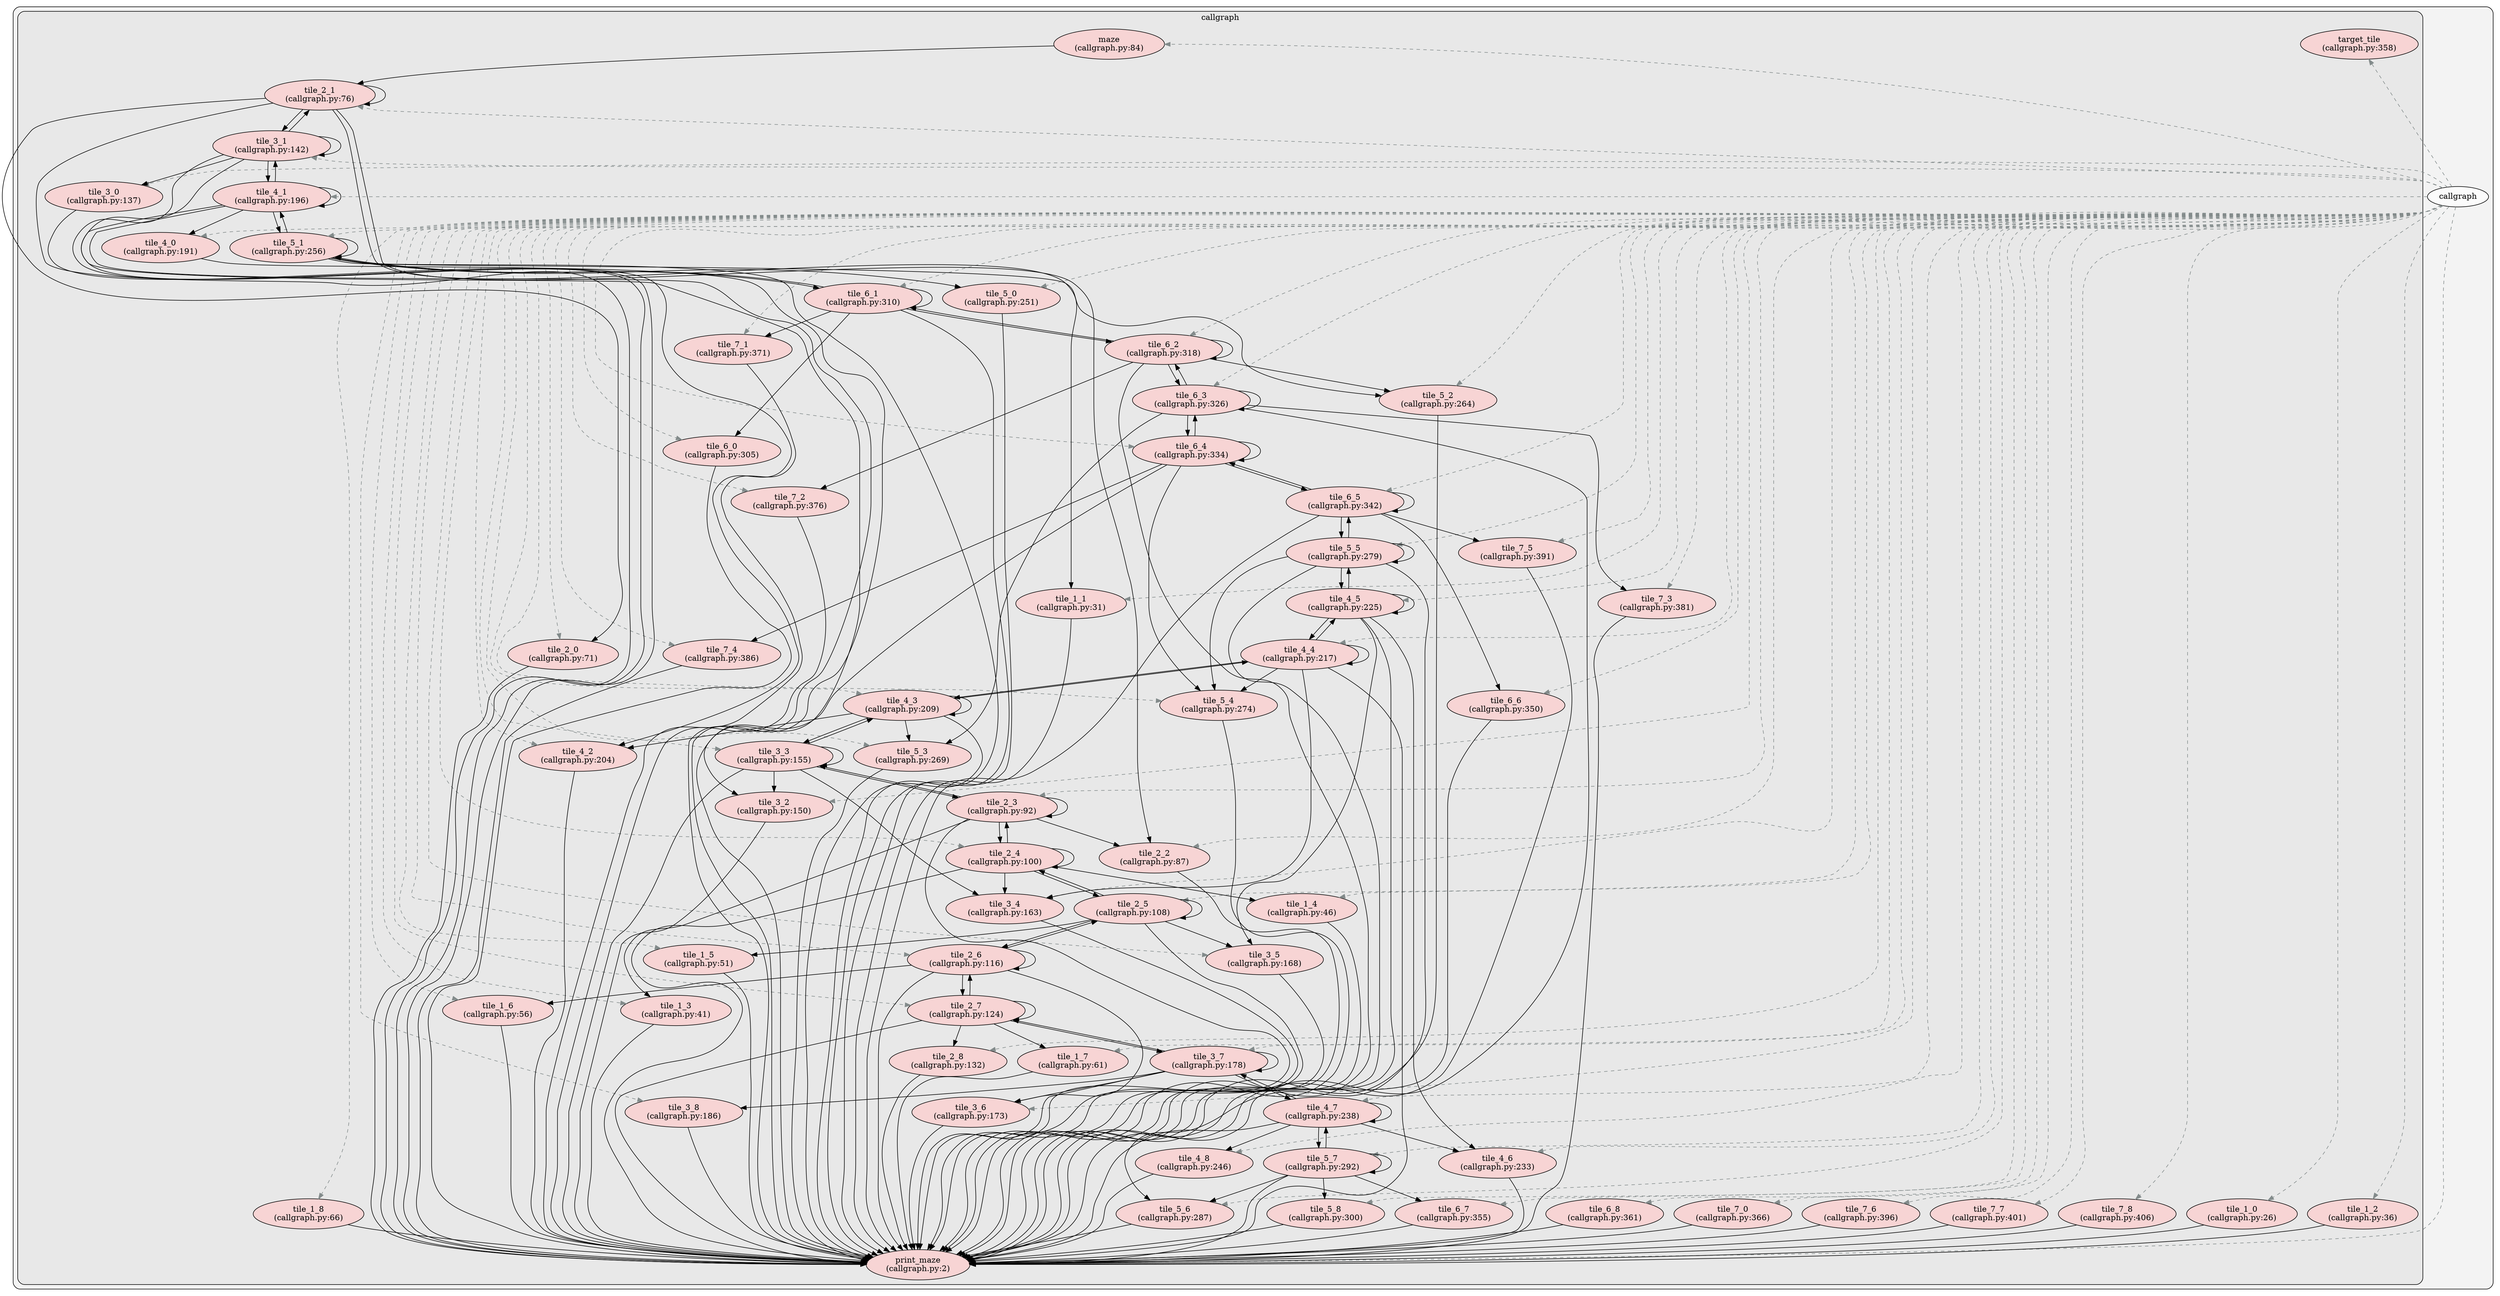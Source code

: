 digraph G {
    graph [rankdir=TB, clusterrank="local"];
    subgraph cluster_G {

        graph [style="filled,rounded",fillcolor="#80808018", label=""];
        callgraphX [label="callgraph", style="filled", fillcolor="#ffffffb2", fontcolor="#000000", group="0"];
        subgraph cluster_callgraphX {

            graph [style="filled,rounded",fillcolor="#80808018", label="callgraph"];
            callgraphX__maze [label="maze\n(callgraph.py:84)", style="filled", fillcolor="#feccccb2", fontcolor="#000000", group="0"];
        }
        subgraph cluster_callgraphX {

            graph [style="filled,rounded",fillcolor="#80808018", label="callgraph"];
            callgraphX__print_maze [label="print_maze\n(callgraph.py:2)", style="filled", fillcolor="#feccccb2", fontcolor="#000000", group="0"];
        }
        subgraph cluster_callgraphX {

            graph [style="filled,rounded",fillcolor="#80808018", label="callgraph"];
            callgraphX__target_tile [label="target_tile\n(callgraph.py:358)", style="filled", fillcolor="#feccccb2", fontcolor="#000000", group="0"];
        }
        subgraph cluster_callgraphX {

            graph [style="filled,rounded",fillcolor="#80808018", label="callgraph"];
            callgraphX__tile_1_0 [label="tile_1_0\n(callgraph.py:26)", style="filled", fillcolor="#feccccb2", fontcolor="#000000", group="0"];
        }
        subgraph cluster_callgraphX {

            graph [style="filled,rounded",fillcolor="#80808018", label="callgraph"];
            callgraphX__tile_1_1 [label="tile_1_1\n(callgraph.py:31)", style="filled", fillcolor="#feccccb2", fontcolor="#000000", group="0"];
        }
        subgraph cluster_callgraphX {

            graph [style="filled,rounded",fillcolor="#80808018", label="callgraph"];
            callgraphX__tile_1_2 [label="tile_1_2\n(callgraph.py:36)", style="filled", fillcolor="#feccccb2", fontcolor="#000000", group="0"];
        }
        subgraph cluster_callgraphX {

            graph [style="filled,rounded",fillcolor="#80808018", label="callgraph"];
            callgraphX__tile_1_3 [label="tile_1_3\n(callgraph.py:41)", style="filled", fillcolor="#feccccb2", fontcolor="#000000", group="0"];
        }
        subgraph cluster_callgraphX {

            graph [style="filled,rounded",fillcolor="#80808018", label="callgraph"];
            callgraphX__tile_1_4 [label="tile_1_4\n(callgraph.py:46)", style="filled", fillcolor="#feccccb2", fontcolor="#000000", group="0"];
        }
        subgraph cluster_callgraphX {

            graph [style="filled,rounded",fillcolor="#80808018", label="callgraph"];
            callgraphX__tile_1_5 [label="tile_1_5\n(callgraph.py:51)", style="filled", fillcolor="#feccccb2", fontcolor="#000000", group="0"];
        }
        subgraph cluster_callgraphX {

            graph [style="filled,rounded",fillcolor="#80808018", label="callgraph"];
            callgraphX__tile_1_6 [label="tile_1_6\n(callgraph.py:56)", style="filled", fillcolor="#feccccb2", fontcolor="#000000", group="0"];
        }
        subgraph cluster_callgraphX {

            graph [style="filled,rounded",fillcolor="#80808018", label="callgraph"];
            callgraphX__tile_1_7 [label="tile_1_7\n(callgraph.py:61)", style="filled", fillcolor="#feccccb2", fontcolor="#000000", group="0"];
        }
        subgraph cluster_callgraphX {

            graph [style="filled,rounded",fillcolor="#80808018", label="callgraph"];
            callgraphX__tile_1_8 [label="tile_1_8\n(callgraph.py:66)", style="filled", fillcolor="#feccccb2", fontcolor="#000000", group="0"];
        }
        subgraph cluster_callgraphX {

            graph [style="filled,rounded",fillcolor="#80808018", label="callgraph"];
            callgraphX__tile_2_0 [label="tile_2_0\n(callgraph.py:71)", style="filled", fillcolor="#feccccb2", fontcolor="#000000", group="0"];
        }
        subgraph cluster_callgraphX {

            graph [style="filled,rounded",fillcolor="#80808018", label="callgraph"];
            callgraphX__tile_2_1 [label="tile_2_1\n(callgraph.py:76)", style="filled", fillcolor="#feccccb2", fontcolor="#000000", group="0"];
        }
        subgraph cluster_callgraphX {

            graph [style="filled,rounded",fillcolor="#80808018", label="callgraph"];
            callgraphX__tile_2_2 [label="tile_2_2\n(callgraph.py:87)", style="filled", fillcolor="#feccccb2", fontcolor="#000000", group="0"];
        }
        subgraph cluster_callgraphX {

            graph [style="filled,rounded",fillcolor="#80808018", label="callgraph"];
            callgraphX__tile_2_3 [label="tile_2_3\n(callgraph.py:92)", style="filled", fillcolor="#feccccb2", fontcolor="#000000", group="0"];
        }
        subgraph cluster_callgraphX {

            graph [style="filled,rounded",fillcolor="#80808018", label="callgraph"];
            callgraphX__tile_2_4 [label="tile_2_4\n(callgraph.py:100)", style="filled", fillcolor="#feccccb2", fontcolor="#000000", group="0"];
        }
        subgraph cluster_callgraphX {

            graph [style="filled,rounded",fillcolor="#80808018", label="callgraph"];
            callgraphX__tile_2_5 [label="tile_2_5\n(callgraph.py:108)", style="filled", fillcolor="#feccccb2", fontcolor="#000000", group="0"];
        }
        subgraph cluster_callgraphX {

            graph [style="filled,rounded",fillcolor="#80808018", label="callgraph"];
            callgraphX__tile_2_6 [label="tile_2_6\n(callgraph.py:116)", style="filled", fillcolor="#feccccb2", fontcolor="#000000", group="0"];
        }
        subgraph cluster_callgraphX {

            graph [style="filled,rounded",fillcolor="#80808018", label="callgraph"];
            callgraphX__tile_2_7 [label="tile_2_7\n(callgraph.py:124)", style="filled", fillcolor="#feccccb2", fontcolor="#000000", group="0"];
        }
        subgraph cluster_callgraphX {

            graph [style="filled,rounded",fillcolor="#80808018", label="callgraph"];
            callgraphX__tile_2_8 [label="tile_2_8\n(callgraph.py:132)", style="filled", fillcolor="#feccccb2", fontcolor="#000000", group="0"];
        }
        subgraph cluster_callgraphX {

            graph [style="filled,rounded",fillcolor="#80808018", label="callgraph"];
            callgraphX__tile_3_0 [label="tile_3_0\n(callgraph.py:137)", style="filled", fillcolor="#feccccb2", fontcolor="#000000", group="0"];
        }
        subgraph cluster_callgraphX {

            graph [style="filled,rounded",fillcolor="#80808018", label="callgraph"];
            callgraphX__tile_3_1 [label="tile_3_1\n(callgraph.py:142)", style="filled", fillcolor="#feccccb2", fontcolor="#000000", group="0"];
        }
        subgraph cluster_callgraphX {

            graph [style="filled,rounded",fillcolor="#80808018", label="callgraph"];
            callgraphX__tile_3_2 [label="tile_3_2\n(callgraph.py:150)", style="filled", fillcolor="#feccccb2", fontcolor="#000000", group="0"];
        }
        subgraph cluster_callgraphX {

            graph [style="filled,rounded",fillcolor="#80808018", label="callgraph"];
            callgraphX__tile_3_3 [label="tile_3_3\n(callgraph.py:155)", style="filled", fillcolor="#feccccb2", fontcolor="#000000", group="0"];
        }
        subgraph cluster_callgraphX {

            graph [style="filled,rounded",fillcolor="#80808018", label="callgraph"];
            callgraphX__tile_3_4 [label="tile_3_4\n(callgraph.py:163)", style="filled", fillcolor="#feccccb2", fontcolor="#000000", group="0"];
        }
        subgraph cluster_callgraphX {

            graph [style="filled,rounded",fillcolor="#80808018", label="callgraph"];
            callgraphX__tile_3_5 [label="tile_3_5\n(callgraph.py:168)", style="filled", fillcolor="#feccccb2", fontcolor="#000000", group="0"];
        }
        subgraph cluster_callgraphX {

            graph [style="filled,rounded",fillcolor="#80808018", label="callgraph"];
            callgraphX__tile_3_6 [label="tile_3_6\n(callgraph.py:173)", style="filled", fillcolor="#feccccb2", fontcolor="#000000", group="0"];
        }
        subgraph cluster_callgraphX {

            graph [style="filled,rounded",fillcolor="#80808018", label="callgraph"];
            callgraphX__tile_3_7 [label="tile_3_7\n(callgraph.py:178)", style="filled", fillcolor="#feccccb2", fontcolor="#000000", group="0"];
        }
        subgraph cluster_callgraphX {

            graph [style="filled,rounded",fillcolor="#80808018", label="callgraph"];
            callgraphX__tile_3_8 [label="tile_3_8\n(callgraph.py:186)", style="filled", fillcolor="#feccccb2", fontcolor="#000000", group="0"];
        }
        subgraph cluster_callgraphX {

            graph [style="filled,rounded",fillcolor="#80808018", label="callgraph"];
            callgraphX__tile_4_0 [label="tile_4_0\n(callgraph.py:191)", style="filled", fillcolor="#feccccb2", fontcolor="#000000", group="0"];
        }
        subgraph cluster_callgraphX {

            graph [style="filled,rounded",fillcolor="#80808018", label="callgraph"];
            callgraphX__tile_4_1 [label="tile_4_1\n(callgraph.py:196)", style="filled", fillcolor="#feccccb2", fontcolor="#000000", group="0"];
        }
        subgraph cluster_callgraphX {

            graph [style="filled,rounded",fillcolor="#80808018", label="callgraph"];
            callgraphX__tile_4_2 [label="tile_4_2\n(callgraph.py:204)", style="filled", fillcolor="#feccccb2", fontcolor="#000000", group="0"];
        }
        subgraph cluster_callgraphX {

            graph [style="filled,rounded",fillcolor="#80808018", label="callgraph"];
            callgraphX__tile_4_3 [label="tile_4_3\n(callgraph.py:209)", style="filled", fillcolor="#feccccb2", fontcolor="#000000", group="0"];
        }
        subgraph cluster_callgraphX {

            graph [style="filled,rounded",fillcolor="#80808018", label="callgraph"];
            callgraphX__tile_4_4 [label="tile_4_4\n(callgraph.py:217)", style="filled", fillcolor="#feccccb2", fontcolor="#000000", group="0"];
        }
        subgraph cluster_callgraphX {

            graph [style="filled,rounded",fillcolor="#80808018", label="callgraph"];
            callgraphX__tile_4_5 [label="tile_4_5\n(callgraph.py:225)", style="filled", fillcolor="#feccccb2", fontcolor="#000000", group="0"];
        }
        subgraph cluster_callgraphX {

            graph [style="filled,rounded",fillcolor="#80808018", label="callgraph"];
            callgraphX__tile_4_6 [label="tile_4_6\n(callgraph.py:233)", style="filled", fillcolor="#feccccb2", fontcolor="#000000", group="0"];
        }
        subgraph cluster_callgraphX {

            graph [style="filled,rounded",fillcolor="#80808018", label="callgraph"];
            callgraphX__tile_4_7 [label="tile_4_7\n(callgraph.py:238)", style="filled", fillcolor="#feccccb2", fontcolor="#000000", group="0"];
        }
        subgraph cluster_callgraphX {

            graph [style="filled,rounded",fillcolor="#80808018", label="callgraph"];
            callgraphX__tile_4_8 [label="tile_4_8\n(callgraph.py:246)", style="filled", fillcolor="#feccccb2", fontcolor="#000000", group="0"];
        }
        subgraph cluster_callgraphX {

            graph [style="filled,rounded",fillcolor="#80808018", label="callgraph"];
            callgraphX__tile_5_0 [label="tile_5_0\n(callgraph.py:251)", style="filled", fillcolor="#feccccb2", fontcolor="#000000", group="0"];
        }
        subgraph cluster_callgraphX {

            graph [style="filled,rounded",fillcolor="#80808018", label="callgraph"];
            callgraphX__tile_5_1 [label="tile_5_1\n(callgraph.py:256)", style="filled", fillcolor="#feccccb2", fontcolor="#000000", group="0"];
        }
        subgraph cluster_callgraphX {

            graph [style="filled,rounded",fillcolor="#80808018", label="callgraph"];
            callgraphX__tile_5_2 [label="tile_5_2\n(callgraph.py:264)", style="filled", fillcolor="#feccccb2", fontcolor="#000000", group="0"];
        }
        subgraph cluster_callgraphX {

            graph [style="filled,rounded",fillcolor="#80808018", label="callgraph"];
            callgraphX__tile_5_3 [label="tile_5_3\n(callgraph.py:269)", style="filled", fillcolor="#feccccb2", fontcolor="#000000", group="0"];
        }
        subgraph cluster_callgraphX {

            graph [style="filled,rounded",fillcolor="#80808018", label="callgraph"];
            callgraphX__tile_5_4 [label="tile_5_4\n(callgraph.py:274)", style="filled", fillcolor="#feccccb2", fontcolor="#000000", group="0"];
        }
        subgraph cluster_callgraphX {

            graph [style="filled,rounded",fillcolor="#80808018", label="callgraph"];
            callgraphX__tile_5_5 [label="tile_5_5\n(callgraph.py:279)", style="filled", fillcolor="#feccccb2", fontcolor="#000000", group="0"];
        }
        subgraph cluster_callgraphX {

            graph [style="filled,rounded",fillcolor="#80808018", label="callgraph"];
            callgraphX__tile_5_6 [label="tile_5_6\n(callgraph.py:287)", style="filled", fillcolor="#feccccb2", fontcolor="#000000", group="0"];
        }
        subgraph cluster_callgraphX {

            graph [style="filled,rounded",fillcolor="#80808018", label="callgraph"];
            callgraphX__tile_5_7 [label="tile_5_7\n(callgraph.py:292)", style="filled", fillcolor="#feccccb2", fontcolor="#000000", group="0"];
        }
        subgraph cluster_callgraphX {

            graph [style="filled,rounded",fillcolor="#80808018", label="callgraph"];
            callgraphX__tile_5_8 [label="tile_5_8\n(callgraph.py:300)", style="filled", fillcolor="#feccccb2", fontcolor="#000000", group="0"];
        }
        subgraph cluster_callgraphX {

            graph [style="filled,rounded",fillcolor="#80808018", label="callgraph"];
            callgraphX__tile_6_0 [label="tile_6_0\n(callgraph.py:305)", style="filled", fillcolor="#feccccb2", fontcolor="#000000", group="0"];
        }
        subgraph cluster_callgraphX {

            graph [style="filled,rounded",fillcolor="#80808018", label="callgraph"];
            callgraphX__tile_6_1 [label="tile_6_1\n(callgraph.py:310)", style="filled", fillcolor="#feccccb2", fontcolor="#000000", group="0"];
        }
        subgraph cluster_callgraphX {

            graph [style="filled,rounded",fillcolor="#80808018", label="callgraph"];
            callgraphX__tile_6_2 [label="tile_6_2\n(callgraph.py:318)", style="filled", fillcolor="#feccccb2", fontcolor="#000000", group="0"];
        }
        subgraph cluster_callgraphX {

            graph [style="filled,rounded",fillcolor="#80808018", label="callgraph"];
            callgraphX__tile_6_3 [label="tile_6_3\n(callgraph.py:326)", style="filled", fillcolor="#feccccb2", fontcolor="#000000", group="0"];
        }
        subgraph cluster_callgraphX {

            graph [style="filled,rounded",fillcolor="#80808018", label="callgraph"];
            callgraphX__tile_6_4 [label="tile_6_4\n(callgraph.py:334)", style="filled", fillcolor="#feccccb2", fontcolor="#000000", group="0"];
        }
        subgraph cluster_callgraphX {

            graph [style="filled,rounded",fillcolor="#80808018", label="callgraph"];
            callgraphX__tile_6_5 [label="tile_6_5\n(callgraph.py:342)", style="filled", fillcolor="#feccccb2", fontcolor="#000000", group="0"];
        }
        subgraph cluster_callgraphX {

            graph [style="filled,rounded",fillcolor="#80808018", label="callgraph"];
            callgraphX__tile_6_6 [label="tile_6_6\n(callgraph.py:350)", style="filled", fillcolor="#feccccb2", fontcolor="#000000", group="0"];
        }
        subgraph cluster_callgraphX {

            graph [style="filled,rounded",fillcolor="#80808018", label="callgraph"];
            callgraphX__tile_6_7 [label="tile_6_7\n(callgraph.py:355)", style="filled", fillcolor="#feccccb2", fontcolor="#000000", group="0"];
        }
        subgraph cluster_callgraphX {

            graph [style="filled,rounded",fillcolor="#80808018", label="callgraph"];
            callgraphX__tile_6_8 [label="tile_6_8\n(callgraph.py:361)", style="filled", fillcolor="#feccccb2", fontcolor="#000000", group="0"];
        }
        subgraph cluster_callgraphX {

            graph [style="filled,rounded",fillcolor="#80808018", label="callgraph"];
            callgraphX__tile_7_0 [label="tile_7_0\n(callgraph.py:366)", style="filled", fillcolor="#feccccb2", fontcolor="#000000", group="0"];
        }
        subgraph cluster_callgraphX {

            graph [style="filled,rounded",fillcolor="#80808018", label="callgraph"];
            callgraphX__tile_7_1 [label="tile_7_1\n(callgraph.py:371)", style="filled", fillcolor="#feccccb2", fontcolor="#000000", group="0"];
        }
        subgraph cluster_callgraphX {

            graph [style="filled,rounded",fillcolor="#80808018", label="callgraph"];
            callgraphX__tile_7_2 [label="tile_7_2\n(callgraph.py:376)", style="filled", fillcolor="#feccccb2", fontcolor="#000000", group="0"];
        }
        subgraph cluster_callgraphX {

            graph [style="filled,rounded",fillcolor="#80808018", label="callgraph"];
            callgraphX__tile_7_3 [label="tile_7_3\n(callgraph.py:381)", style="filled", fillcolor="#feccccb2", fontcolor="#000000", group="0"];
        }
        subgraph cluster_callgraphX {

            graph [style="filled,rounded",fillcolor="#80808018", label="callgraph"];
            callgraphX__tile_7_4 [label="tile_7_4\n(callgraph.py:386)", style="filled", fillcolor="#feccccb2", fontcolor="#000000", group="0"];
        }
        subgraph cluster_callgraphX {

            graph [style="filled,rounded",fillcolor="#80808018", label="callgraph"];
            callgraphX__tile_7_5 [label="tile_7_5\n(callgraph.py:391)", style="filled", fillcolor="#feccccb2", fontcolor="#000000", group="0"];
        }
        subgraph cluster_callgraphX {

            graph [style="filled,rounded",fillcolor="#80808018", label="callgraph"];
            callgraphX__tile_7_6 [label="tile_7_6\n(callgraph.py:396)", style="filled", fillcolor="#feccccb2", fontcolor="#000000", group="0"];
        }
        subgraph cluster_callgraphX {

            graph [style="filled,rounded",fillcolor="#80808018", label="callgraph"];
            callgraphX__tile_7_7 [label="tile_7_7\n(callgraph.py:401)", style="filled", fillcolor="#feccccb2", fontcolor="#000000", group="0"];
        }
        subgraph cluster_callgraphX {

            graph [style="filled,rounded",fillcolor="#80808018", label="callgraph"];
            callgraphX__tile_7_8 [label="tile_7_8\n(callgraph.py:406)", style="filled", fillcolor="#feccccb2", fontcolor="#000000", group="0"];
        }
    }
        callgraphX -> callgraphX__tile_7_0 [style="dashed", color="#838b8b"];
        callgraphX -> callgraphX__tile_5_6 [style="dashed", color="#838b8b"];
        callgraphX -> callgraphX__tile_7_1 [style="dashed", color="#838b8b"];
        callgraphX -> callgraphX__tile_1_8 [style="dashed", color="#838b8b"];
        callgraphX -> callgraphX__tile_3_7 [style="dashed", color="#838b8b"];
        callgraphX -> callgraphX__tile_2_0 [style="dashed", color="#838b8b"];
        callgraphX -> callgraphX__tile_3_6 [style="dashed", color="#838b8b"];
        callgraphX -> callgraphX__tile_5_7 [style="dashed", color="#838b8b"];
        callgraphX -> callgraphX__tile_7_2 [style="dashed", color="#838b8b"];
        callgraphX -> callgraphX__tile_2_1 [style="dashed", color="#838b8b"];
        callgraphX -> callgraphX__tile_5_8 [style="dashed", color="#838b8b"];
        callgraphX -> callgraphX__maze [style="dashed", color="#838b8b"];
        callgraphX -> callgraphX__tile_4_2 [style="dashed", color="#838b8b"];
        callgraphX -> callgraphX__tile_7_3 [style="dashed", color="#838b8b"];
        callgraphX -> callgraphX__tile_2_2 [style="dashed", color="#838b8b"];
        callgraphX -> callgraphX__tile_6_2 [style="dashed", color="#838b8b"];
        callgraphX -> callgraphX__tile_3_8 [style="dashed", color="#838b8b"];
        callgraphX -> callgraphX__tile_7_4 [style="dashed", color="#838b8b"];
        callgraphX -> callgraphX__tile_6_1 [style="dashed", color="#838b8b"];
        callgraphX -> callgraphX__tile_2_4 [style="dashed", color="#838b8b"];
        callgraphX -> callgraphX__tile_2_6 [style="dashed", color="#838b8b"];
        callgraphX -> callgraphX__tile_7_5 [style="dashed", color="#838b8b"];
        callgraphX -> callgraphX__tile_4_0 [style="dashed", color="#838b8b"];
        callgraphX -> callgraphX__tile_1_0 [style="dashed", color="#838b8b"];
        callgraphX -> callgraphX__tile_2_7 [style="dashed", color="#838b8b"];
        callgraphX -> callgraphX__tile_4_1 [style="dashed", color="#838b8b"];
        callgraphX -> callgraphX__tile_6_5 [style="dashed", color="#838b8b"];
        callgraphX -> callgraphX__tile_7_6 [style="dashed", color="#838b8b"];
        callgraphX -> callgraphX__tile_7_7 [style="dashed", color="#838b8b"];
        callgraphX -> callgraphX__print_maze [style="dashed", color="#838b8b"];
        callgraphX -> callgraphX__tile_4_5 [style="dashed", color="#838b8b"];
        callgraphX -> callgraphX__tile_6_3 [style="dashed", color="#838b8b"];
        callgraphX -> callgraphX__tile_7_8 [style="dashed", color="#838b8b"];
        callgraphX -> callgraphX__tile_2_8 [style="dashed", color="#838b8b"];
        callgraphX -> callgraphX__tile_3_0 [style="dashed", color="#838b8b"];
        callgraphX -> callgraphX__tile_4_3 [style="dashed", color="#838b8b"];
        callgraphX -> callgraphX__tile_1_1 [style="dashed", color="#838b8b"];
        callgraphX -> callgraphX__tile_6_4 [style="dashed", color="#838b8b"];
        callgraphX -> callgraphX__tile_4_4 [style="dashed", color="#838b8b"];
        callgraphX -> callgraphX__tile_1_3 [style="dashed", color="#838b8b"];
        callgraphX -> callgraphX__tile_6_6 [style="dashed", color="#838b8b"];
        callgraphX -> callgraphX__tile_3_1 [style="dashed", color="#838b8b"];
        callgraphX -> callgraphX__tile_5_2 [style="dashed", color="#838b8b"];
        callgraphX -> callgraphX__tile_4_7 [style="dashed", color="#838b8b"];
        callgraphX -> callgraphX__tile_6_7 [style="dashed", color="#838b8b"];
        callgraphX -> callgraphX__tile_1_2 [style="dashed", color="#838b8b"];
        callgraphX -> callgraphX__tile_4_6 [style="dashed", color="#838b8b"];
        callgraphX -> callgraphX__target_tile [style="dashed", color="#838b8b"];
        callgraphX -> callgraphX__tile_3_2 [style="dashed", color="#838b8b"];
        callgraphX -> callgraphX__tile_4_8 [style="dashed", color="#838b8b"];
        callgraphX -> callgraphX__tile_5_5 [style="dashed", color="#838b8b"];
        callgraphX -> callgraphX__tile_1_4 [style="dashed", color="#838b8b"];
        callgraphX -> callgraphX__tile_2_5 [style="dashed", color="#838b8b"];
        callgraphX -> callgraphX__tile_5_3 [style="dashed", color="#838b8b"];
        callgraphX -> callgraphX__tile_2_3 [style="dashed", color="#838b8b"];
        callgraphX -> callgraphX__tile_6_8 [style="dashed", color="#838b8b"];
        callgraphX -> callgraphX__tile_5_4 [style="dashed", color="#838b8b"];
        callgraphX -> callgraphX__tile_3_5 [style="dashed", color="#838b8b"];
        callgraphX -> callgraphX__tile_1_5 [style="dashed", color="#838b8b"];
        callgraphX -> callgraphX__tile_5_0 [style="dashed", color="#838b8b"];
        callgraphX -> callgraphX__tile_3_3 [style="dashed", color="#838b8b"];
        callgraphX -> callgraphX__tile_1_6 [style="dashed", color="#838b8b"];
        callgraphX -> callgraphX__tile_5_1 [style="dashed", color="#838b8b"];
        callgraphX -> callgraphX__tile_6_0 [style="dashed", color="#838b8b"];
        callgraphX -> callgraphX__tile_3_4 [style="dashed", color="#838b8b"];
        callgraphX -> callgraphX__tile_1_7 [style="dashed", color="#838b8b"];
        callgraphX__tile_1_0 -> callgraphX__print_maze [style="solid", color="#000000"];
        callgraphX__tile_1_1 -> callgraphX__print_maze [style="solid", color="#000000"];
        callgraphX__tile_1_2 -> callgraphX__print_maze [style="solid", color="#000000"];
        callgraphX__tile_1_3 -> callgraphX__print_maze [style="solid", color="#000000"];
        callgraphX__tile_1_4 -> callgraphX__print_maze [style="solid", color="#000000"];
        callgraphX__tile_1_5 -> callgraphX__print_maze [style="solid", color="#000000"];
        callgraphX__tile_1_6 -> callgraphX__print_maze [style="solid", color="#000000"];
        callgraphX__tile_1_7 -> callgraphX__print_maze [style="solid", color="#000000"];
        callgraphX__tile_1_8 -> callgraphX__print_maze [style="solid", color="#000000"];
        callgraphX__tile_2_0 -> callgraphX__print_maze [style="solid", color="#000000"];
        callgraphX__tile_2_1 -> callgraphX__tile_1_1 [style="solid", color="#000000"];
        callgraphX__tile_2_1 -> callgraphX__tile_2_0 [style="solid", color="#000000"];
        callgraphX__tile_2_1 -> callgraphX__tile_3_1 [style="solid", color="#000000"];
        callgraphX__tile_2_1 -> callgraphX__tile_2_1 [style="solid", color="#000000"];
        callgraphX__tile_2_1 -> callgraphX__print_maze [style="solid", color="#000000"];
        callgraphX__tile_2_1 -> callgraphX__tile_2_2 [style="solid", color="#000000"];
        callgraphX__maze -> callgraphX__tile_2_1 [style="solid", color="#000000"];
        callgraphX__tile_2_2 -> callgraphX__print_maze [style="solid", color="#000000"];
        callgraphX__tile_2_3 -> callgraphX__tile_2_4 [style="solid", color="#000000"];
        callgraphX__tile_2_3 -> callgraphX__tile_1_3 [style="solid", color="#000000"];
        callgraphX__tile_2_3 -> callgraphX__tile_2_3 [style="solid", color="#000000"];
        callgraphX__tile_2_3 -> callgraphX__tile_3_3 [style="solid", color="#000000"];
        callgraphX__tile_2_3 -> callgraphX__print_maze [style="solid", color="#000000"];
        callgraphX__tile_2_3 -> callgraphX__tile_2_2 [style="solid", color="#000000"];
        callgraphX__tile_2_4 -> callgraphX__tile_2_4 [style="solid", color="#000000"];
        callgraphX__tile_2_4 -> callgraphX__tile_1_4 [style="solid", color="#000000"];
        callgraphX__tile_2_4 -> callgraphX__tile_2_5 [style="solid", color="#000000"];
        callgraphX__tile_2_4 -> callgraphX__tile_2_3 [style="solid", color="#000000"];
        callgraphX__tile_2_4 -> callgraphX__print_maze [style="solid", color="#000000"];
        callgraphX__tile_2_4 -> callgraphX__tile_3_4 [style="solid", color="#000000"];
        callgraphX__tile_2_5 -> callgraphX__tile_2_4 [style="solid", color="#000000"];
        callgraphX__tile_2_5 -> callgraphX__tile_2_6 [style="solid", color="#000000"];
        callgraphX__tile_2_5 -> callgraphX__tile_2_5 [style="solid", color="#000000"];
        callgraphX__tile_2_5 -> callgraphX__tile_3_5 [style="solid", color="#000000"];
        callgraphX__tile_2_5 -> callgraphX__tile_1_5 [style="solid", color="#000000"];
        callgraphX__tile_2_5 -> callgraphX__print_maze [style="solid", color="#000000"];
        callgraphX__tile_2_6 -> callgraphX__tile_2_6 [style="solid", color="#000000"];
        callgraphX__tile_2_6 -> callgraphX__tile_2_5 [style="solid", color="#000000"];
        callgraphX__tile_2_6 -> callgraphX__tile_2_7 [style="solid", color="#000000"];
        callgraphX__tile_2_6 -> callgraphX__tile_3_6 [style="solid", color="#000000"];
        callgraphX__tile_2_6 -> callgraphX__print_maze [style="solid", color="#000000"];
        callgraphX__tile_2_6 -> callgraphX__tile_1_6 [style="solid", color="#000000"];
        callgraphX__tile_2_7 -> callgraphX__tile_2_6 [style="solid", color="#000000"];
        callgraphX__tile_2_7 -> callgraphX__tile_3_7 [style="solid", color="#000000"];
        callgraphX__tile_2_7 -> callgraphX__tile_2_7 [style="solid", color="#000000"];
        callgraphX__tile_2_7 -> callgraphX__print_maze [style="solid", color="#000000"];
        callgraphX__tile_2_7 -> callgraphX__tile_2_8 [style="solid", color="#000000"];
        callgraphX__tile_2_7 -> callgraphX__tile_1_7 [style="solid", color="#000000"];
        callgraphX__tile_2_8 -> callgraphX__print_maze [style="solid", color="#000000"];
        callgraphX__tile_3_0 -> callgraphX__print_maze [style="solid", color="#000000"];
        callgraphX__tile_3_1 -> callgraphX__tile_3_0 [style="solid", color="#000000"];
        callgraphX__tile_3_1 -> callgraphX__tile_3_2 [style="solid", color="#000000"];
        callgraphX__tile_3_1 -> callgraphX__tile_3_1 [style="solid", color="#000000"];
        callgraphX__tile_3_1 -> callgraphX__tile_4_1 [style="solid", color="#000000"];
        callgraphX__tile_3_1 -> callgraphX__tile_2_1 [style="solid", color="#000000"];
        callgraphX__tile_3_1 -> callgraphX__print_maze [style="solid", color="#000000"];
        callgraphX__tile_3_2 -> callgraphX__print_maze [style="solid", color="#000000"];
        callgraphX__tile_3_3 -> callgraphX__tile_3_2 [style="solid", color="#000000"];
        callgraphX__tile_3_3 -> callgraphX__tile_4_3 [style="solid", color="#000000"];
        callgraphX__tile_3_3 -> callgraphX__tile_2_3 [style="solid", color="#000000"];
        callgraphX__tile_3_3 -> callgraphX__tile_3_3 [style="solid", color="#000000"];
        callgraphX__tile_3_3 -> callgraphX__print_maze [style="solid", color="#000000"];
        callgraphX__tile_3_3 -> callgraphX__tile_3_4 [style="solid", color="#000000"];
        callgraphX__tile_3_4 -> callgraphX__print_maze [style="solid", color="#000000"];
        callgraphX__tile_3_5 -> callgraphX__print_maze [style="solid", color="#000000"];
        callgraphX__tile_3_6 -> callgraphX__print_maze [style="solid", color="#000000"];
        callgraphX__tile_3_7 -> callgraphX__tile_3_8 [style="solid", color="#000000"];
        callgraphX__tile_3_7 -> callgraphX__tile_3_7 [style="solid", color="#000000"];
        callgraphX__tile_3_7 -> callgraphX__tile_3_6 [style="solid", color="#000000"];
        callgraphX__tile_3_7 -> callgraphX__tile_2_7 [style="solid", color="#000000"];
        callgraphX__tile_3_7 -> callgraphX__tile_4_7 [style="solid", color="#000000"];
        callgraphX__tile_3_7 -> callgraphX__print_maze [style="solid", color="#000000"];
        callgraphX__tile_3_8 -> callgraphX__print_maze [style="solid", color="#000000"];
        callgraphX__tile_4_0 -> callgraphX__print_maze [style="solid", color="#000000"];
        callgraphX__tile_4_1 -> callgraphX__tile_5_1 [style="solid", color="#000000"];
        callgraphX__tile_4_1 -> callgraphX__tile_4_0 [style="solid", color="#000000"];
        callgraphX__tile_4_1 -> callgraphX__tile_3_1 [style="solid", color="#000000"];
        callgraphX__tile_4_1 -> callgraphX__tile_4_1 [style="solid", color="#000000"];
        callgraphX__tile_4_1 -> callgraphX__print_maze [style="solid", color="#000000"];
        callgraphX__tile_4_1 -> callgraphX__tile_4_2 [style="solid", color="#000000"];
        callgraphX__tile_4_2 -> callgraphX__print_maze [style="solid", color="#000000"];
        callgraphX__tile_4_3 -> callgraphX__tile_4_3 [style="solid", color="#000000"];
        callgraphX__tile_4_3 -> callgraphX__tile_4_4 [style="solid", color="#000000"];
        callgraphX__tile_4_3 -> callgraphX__tile_5_3 [style="solid", color="#000000"];
        callgraphX__tile_4_3 -> callgraphX__tile_3_3 [style="solid", color="#000000"];
        callgraphX__tile_4_3 -> callgraphX__print_maze [style="solid", color="#000000"];
        callgraphX__tile_4_3 -> callgraphX__tile_4_2 [style="solid", color="#000000"];
        callgraphX__tile_4_4 -> callgraphX__tile_4_3 [style="solid", color="#000000"];
        callgraphX__tile_4_4 -> callgraphX__tile_4_4 [style="solid", color="#000000"];
        callgraphX__tile_4_4 -> callgraphX__tile_5_4 [style="solid", color="#000000"];
        callgraphX__tile_4_4 -> callgraphX__print_maze [style="solid", color="#000000"];
        callgraphX__tile_4_4 -> callgraphX__tile_4_5 [style="solid", color="#000000"];
        callgraphX__tile_4_4 -> callgraphX__tile_3_4 [style="solid", color="#000000"];
        callgraphX__tile_4_5 -> callgraphX__tile_5_5 [style="solid", color="#000000"];
        callgraphX__tile_4_5 -> callgraphX__tile_4_4 [style="solid", color="#000000"];
        callgraphX__tile_4_5 -> callgraphX__tile_3_5 [style="solid", color="#000000"];
        callgraphX__tile_4_5 -> callgraphX__tile_4_6 [style="solid", color="#000000"];
        callgraphX__tile_4_5 -> callgraphX__print_maze [style="solid", color="#000000"];
        callgraphX__tile_4_5 -> callgraphX__tile_4_5 [style="solid", color="#000000"];
        callgraphX__tile_4_6 -> callgraphX__print_maze [style="solid", color="#000000"];
        callgraphX__tile_4_7 -> callgraphX__tile_4_8 [style="solid", color="#000000"];
        callgraphX__tile_4_7 -> callgraphX__print_maze [style="solid", color="#000000"];
        callgraphX__tile_4_7 -> callgraphX__tile_3_7 [style="solid", color="#000000"];
        callgraphX__tile_4_7 -> callgraphX__tile_5_7 [style="solid", color="#000000"];
        callgraphX__tile_4_7 -> callgraphX__tile_4_7 [style="solid", color="#000000"];
        callgraphX__tile_4_7 -> callgraphX__tile_4_6 [style="solid", color="#000000"];
        callgraphX__tile_4_8 -> callgraphX__print_maze [style="solid", color="#000000"];
        callgraphX__tile_5_0 -> callgraphX__print_maze [style="solid", color="#000000"];
        callgraphX__tile_5_1 -> callgraphX__tile_6_1 [style="solid", color="#000000"];
        callgraphX__tile_5_1 -> callgraphX__tile_4_1 [style="solid", color="#000000"];
        callgraphX__tile_5_1 -> callgraphX__tile_5_2 [style="solid", color="#000000"];
        callgraphX__tile_5_1 -> callgraphX__tile_5_0 [style="solid", color="#000000"];
        callgraphX__tile_5_1 -> callgraphX__print_maze [style="solid", color="#000000"];
        callgraphX__tile_5_1 -> callgraphX__tile_5_1 [style="solid", color="#000000"];
        callgraphX__tile_5_2 -> callgraphX__print_maze [style="solid", color="#000000"];
        callgraphX__tile_5_3 -> callgraphX__print_maze [style="solid", color="#000000"];
        callgraphX__tile_5_4 -> callgraphX__print_maze [style="solid", color="#000000"];
        callgraphX__tile_5_5 -> callgraphX__tile_5_6 [style="solid", color="#000000"];
        callgraphX__tile_5_5 -> callgraphX__tile_5_5 [style="solid", color="#000000"];
        callgraphX__tile_5_5 -> callgraphX__tile_6_5 [style="solid", color="#000000"];
        callgraphX__tile_5_5 -> callgraphX__tile_5_4 [style="solid", color="#000000"];
        callgraphX__tile_5_5 -> callgraphX__print_maze [style="solid", color="#000000"];
        callgraphX__tile_5_5 -> callgraphX__tile_4_5 [style="solid", color="#000000"];
        callgraphX__tile_5_6 -> callgraphX__print_maze [style="solid", color="#000000"];
        callgraphX__tile_5_7 -> callgraphX__tile_5_6 [style="solid", color="#000000"];
        callgraphX__tile_5_7 -> callgraphX__tile_5_7 [style="solid", color="#000000"];
        callgraphX__tile_5_7 -> callgraphX__tile_4_7 [style="solid", color="#000000"];
        callgraphX__tile_5_7 -> callgraphX__tile_5_8 [style="solid", color="#000000"];
        callgraphX__tile_5_7 -> callgraphX__tile_6_7 [style="solid", color="#000000"];
        callgraphX__tile_5_7 -> callgraphX__print_maze [style="solid", color="#000000"];
        callgraphX__tile_5_8 -> callgraphX__print_maze [style="solid", color="#000000"];
        callgraphX__tile_6_0 -> callgraphX__print_maze [style="solid", color="#000000"];
        callgraphX__tile_6_1 -> callgraphX__tile_6_2 [style="solid", color="#000000"];
        callgraphX__tile_6_1 -> callgraphX__tile_6_1 [style="solid", color="#000000"];
        callgraphX__tile_6_1 -> callgraphX__tile_7_1 [style="solid", color="#000000"];
        callgraphX__tile_6_1 -> callgraphX__print_maze [style="solid", color="#000000"];
        callgraphX__tile_6_1 -> callgraphX__tile_5_1 [style="solid", color="#000000"];
        callgraphX__tile_6_1 -> callgraphX__tile_6_0 [style="solid", color="#000000"];
        callgraphX__tile_6_2 -> callgraphX__tile_6_2 [style="solid", color="#000000"];
        callgraphX__tile_6_2 -> callgraphX__tile_6_1 [style="solid", color="#000000"];
        callgraphX__tile_6_2 -> callgraphX__tile_5_2 [style="solid", color="#000000"];
        callgraphX__tile_6_2 -> callgraphX__tile_7_2 [style="solid", color="#000000"];
        callgraphX__tile_6_2 -> callgraphX__print_maze [style="solid", color="#000000"];
        callgraphX__tile_6_2 -> callgraphX__tile_6_3 [style="solid", color="#000000"];
        callgraphX__tile_6_3 -> callgraphX__tile_6_2 [style="solid", color="#000000"];
        callgraphX__tile_6_3 -> callgraphX__tile_6_4 [style="solid", color="#000000"];
        callgraphX__tile_6_3 -> callgraphX__tile_5_3 [style="solid", color="#000000"];
        callgraphX__tile_6_3 -> callgraphX__print_maze [style="solid", color="#000000"];
        callgraphX__tile_6_3 -> callgraphX__tile_7_3 [style="solid", color="#000000"];
        callgraphX__tile_6_3 -> callgraphX__tile_6_3 [style="solid", color="#000000"];
        callgraphX__tile_6_4 -> callgraphX__tile_6_4 [style="solid", color="#000000"];
        callgraphX__tile_6_4 -> callgraphX__tile_7_4 [style="solid", color="#000000"];
        callgraphX__tile_6_4 -> callgraphX__tile_6_5 [style="solid", color="#000000"];
        callgraphX__tile_6_4 -> callgraphX__tile_5_4 [style="solid", color="#000000"];
        callgraphX__tile_6_4 -> callgraphX__print_maze [style="solid", color="#000000"];
        callgraphX__tile_6_4 -> callgraphX__tile_6_3 [style="solid", color="#000000"];
        callgraphX__tile_6_5 -> callgraphX__tile_6_4 [style="solid", color="#000000"];
        callgraphX__tile_6_5 -> callgraphX__tile_5_5 [style="solid", color="#000000"];
        callgraphX__tile_6_5 -> callgraphX__tile_7_5 [style="solid", color="#000000"];
        callgraphX__tile_6_5 -> callgraphX__tile_6_6 [style="solid", color="#000000"];
        callgraphX__tile_6_5 -> callgraphX__tile_6_5 [style="solid", color="#000000"];
        callgraphX__tile_6_5 -> callgraphX__print_maze [style="solid", color="#000000"];
        callgraphX__tile_6_6 -> callgraphX__print_maze [style="solid", color="#000000"];
        callgraphX__tile_6_7 -> callgraphX__print_maze [style="solid", color="#000000"];
        callgraphX__tile_6_8 -> callgraphX__print_maze [style="solid", color="#000000"];
        callgraphX__tile_7_0 -> callgraphX__print_maze [style="solid", color="#000000"];
        callgraphX__tile_7_1 -> callgraphX__print_maze [style="solid", color="#000000"];
        callgraphX__tile_7_2 -> callgraphX__print_maze [style="solid", color="#000000"];
        callgraphX__tile_7_3 -> callgraphX__print_maze [style="solid", color="#000000"];
        callgraphX__tile_7_4 -> callgraphX__print_maze [style="solid", color="#000000"];
        callgraphX__tile_7_5 -> callgraphX__print_maze [style="solid", color="#000000"];
        callgraphX__tile_7_6 -> callgraphX__print_maze [style="solid", color="#000000"];
        callgraphX__tile_7_7 -> callgraphX__print_maze [style="solid", color="#000000"];
        callgraphX__tile_7_8 -> callgraphX__print_maze [style="solid", color="#000000"];
    }
